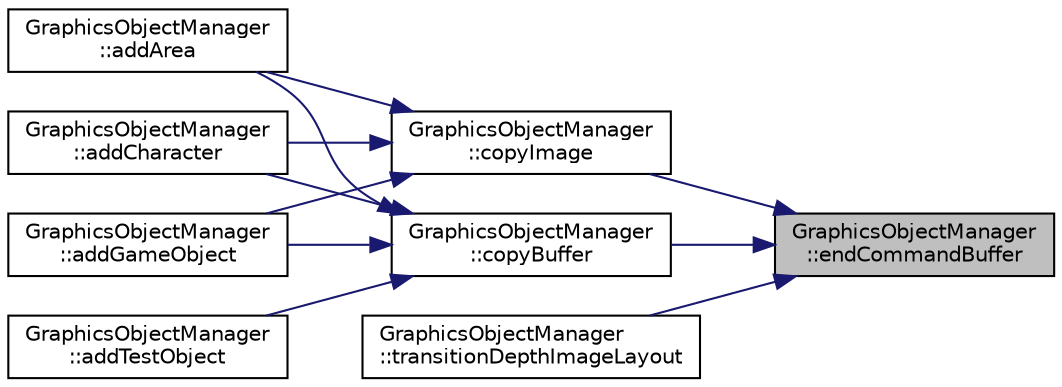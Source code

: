 digraph "GraphicsObjectManager::endCommandBuffer"
{
 // LATEX_PDF_SIZE
  edge [fontname="Helvetica",fontsize="10",labelfontname="Helvetica",labelfontsize="10"];
  node [fontname="Helvetica",fontsize="10",shape=record];
  rankdir="RL";
  Node1 [label="GraphicsObjectManager\l::endCommandBuffer",height=0.2,width=0.4,color="black", fillcolor="grey75", style="filled", fontcolor="black",tooltip="Submits the given command buffer to be executed on the gpu."];
  Node1 -> Node2 [dir="back",color="midnightblue",fontsize="10",style="solid",fontname="Helvetica"];
  Node2 [label="GraphicsObjectManager\l::copyBuffer",height=0.2,width=0.4,color="black", fillcolor="white", style="filled",URL="$classGraphicsObjectManager.html#a149cc91ffc0073433e4c3734eb80c8b9",tooltip="Copies the given data to the given buffer."];
  Node2 -> Node3 [dir="back",color="midnightblue",fontsize="10",style="solid",fontname="Helvetica"];
  Node3 [label="GraphicsObjectManager\l::addArea",height=0.2,width=0.4,color="black", fillcolor="white", style="filled",URL="$classGraphicsObjectManager.html#a210353a39eb66174b93611070a440fdf",tooltip="Adds an area object to the buffer manager."];
  Node2 -> Node4 [dir="back",color="midnightblue",fontsize="10",style="solid",fontname="Helvetica"];
  Node4 [label="GraphicsObjectManager\l::addCharacter",height=0.2,width=0.4,color="black", fillcolor="white", style="filled",URL="$classGraphicsObjectManager.html#adb250c237a565acb49d401ddb811e6d0",tooltip="Adds a character to the buffer manager with the given parameters."];
  Node2 -> Node5 [dir="back",color="midnightblue",fontsize="10",style="solid",fontname="Helvetica"];
  Node5 [label="GraphicsObjectManager\l::addGameObject",height=0.2,width=0.4,color="black", fillcolor="white", style="filled",URL="$classGraphicsObjectManager.html#acf41fa0d8bada4f83df3ab554c4d8183",tooltip="Adds a game object to the buffer manager."];
  Node2 -> Node6 [dir="back",color="midnightblue",fontsize="10",style="solid",fontname="Helvetica"];
  Node6 [label="GraphicsObjectManager\l::addTestObject",height=0.2,width=0.4,color="black", fillcolor="white", style="filled",URL="$classGraphicsObjectManager.html#a8f8086ab3f1129a2a4ff1435ed5b1c72",tooltip="Adds a test object to the buffer manager."];
  Node1 -> Node7 [dir="back",color="midnightblue",fontsize="10",style="solid",fontname="Helvetica"];
  Node7 [label="GraphicsObjectManager\l::copyImage",height=0.2,width=0.4,color="black", fillcolor="white", style="filled",URL="$classGraphicsObjectManager.html#a9d3d8755593f5f4cd26ba45c689e31ee",tooltip="Copies the given data to the given image."];
  Node7 -> Node3 [dir="back",color="midnightblue",fontsize="10",style="solid",fontname="Helvetica"];
  Node7 -> Node4 [dir="back",color="midnightblue",fontsize="10",style="solid",fontname="Helvetica"];
  Node7 -> Node5 [dir="back",color="midnightblue",fontsize="10",style="solid",fontname="Helvetica"];
  Node1 -> Node8 [dir="back",color="midnightblue",fontsize="10",style="solid",fontname="Helvetica"];
  Node8 [label="GraphicsObjectManager\l::transitionDepthImageLayout",height=0.2,width=0.4,color="black", fillcolor="white", style="filled",URL="$classGraphicsObjectManager.html#a9b1f91690fd93e7d7d34d4a6ec8585a7",tooltip="Transitions the given image to the given layout using graphics queue."];
}
